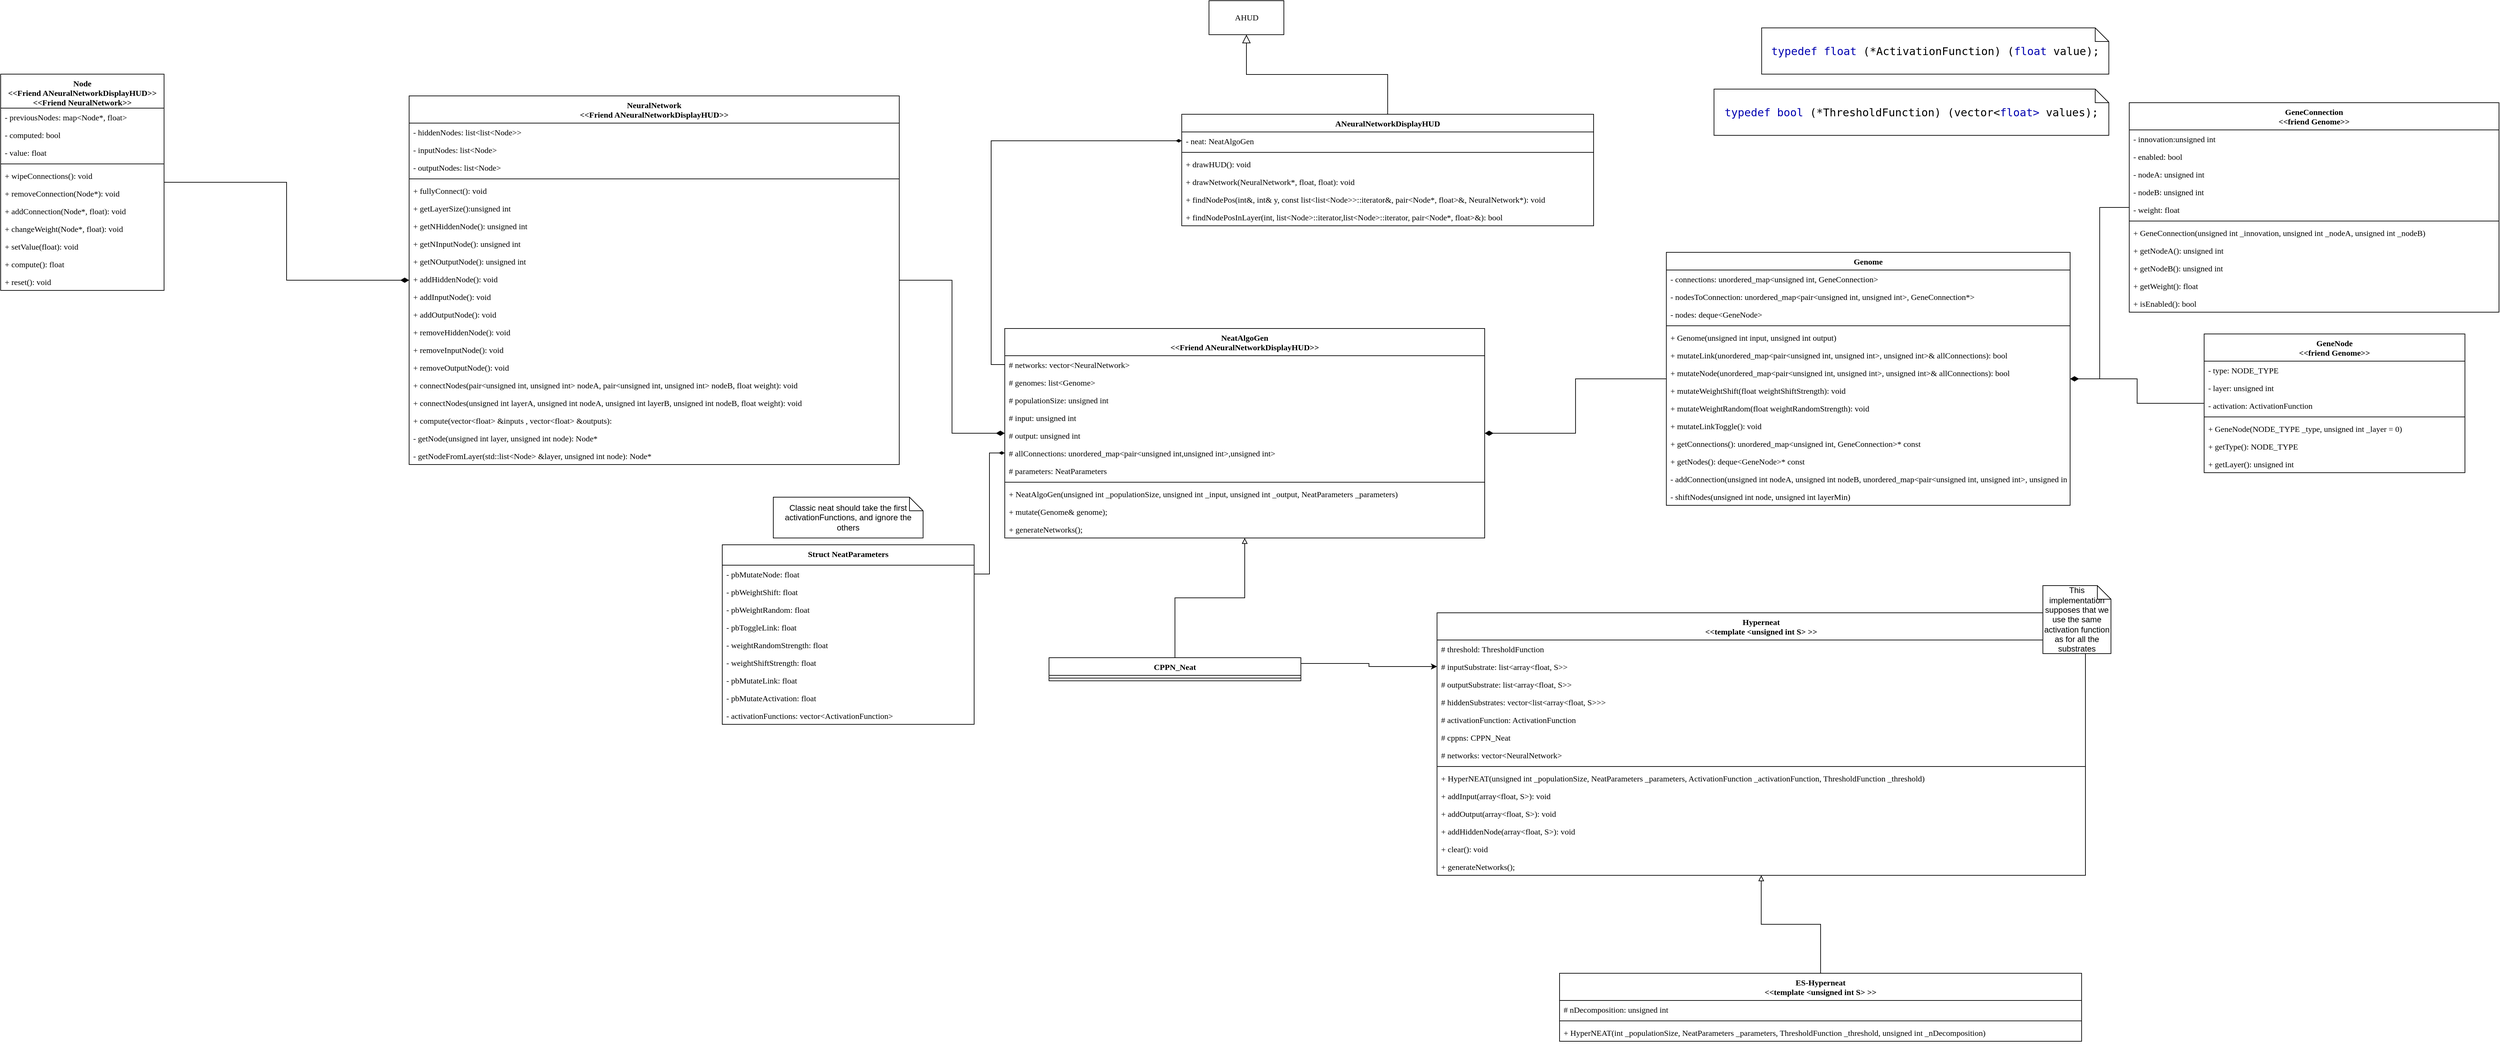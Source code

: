 <mxfile version="20.3.0" type="device"><diagram id="WSgGE8QETpOJRl8HO7c7" name="Page-1"><mxGraphModel dx="3730" dy="1298" grid="1" gridSize="10" guides="1" tooltips="1" connect="1" arrows="1" fold="1" page="1" pageScale="1" pageWidth="827" pageHeight="1169" math="0" shadow="0"><root><mxCell id="0"/><mxCell id="1" parent="0"/><mxCell id="bxSq_ZIeHMHqPIyLSi6P-50" style="edgeStyle=orthogonalEdgeStyle;rounded=0;orthogonalLoop=1;jettySize=auto;html=1;exitX=1;exitY=0.5;exitDx=0;exitDy=0;entryX=0;entryY=0.5;entryDx=0;entryDy=0;endArrow=diamondThin;endFill=1;endSize=10;fontFamily=Tahoma;fontSize=12;" parent="1" source="bxSq_ZIeHMHqPIyLSi6P-1" target="bxSq_ZIeHMHqPIyLSi6P-42" edge="1"><mxGeometry relative="1" as="geometry"/></mxCell><mxCell id="bxSq_ZIeHMHqPIyLSi6P-1" value="NeuralNetwork&#10;&lt;&lt;Friend ANeuralNetworkDisplayHUD&gt;&gt;" style="swimlane;fontStyle=1;align=center;verticalAlign=top;childLayout=stackLayout;horizontal=1;startSize=40;horizontalStack=0;resizeParent=1;resizeParentMax=0;resizeLast=0;collapsible=1;marginBottom=0;fontFamily=Tahoma;fontSize=12;" parent="1" vertex="1"><mxGeometry x="-470" y="190" width="720" height="542" as="geometry"><mxRectangle x="60" y="203" width="260" height="40" as="alternateBounds"/></mxGeometry></mxCell><mxCell id="bxSq_ZIeHMHqPIyLSi6P-2" value="- hiddenNodes: list&lt;list&lt;Node&gt;&gt;" style="text;strokeColor=none;fillColor=none;align=left;verticalAlign=top;spacingLeft=4;spacingRight=4;overflow=hidden;rotatable=0;points=[[0,0.5],[1,0.5]];portConstraint=eastwest;fontFamily=Tahoma;fontSize=12;" parent="bxSq_ZIeHMHqPIyLSi6P-1" vertex="1"><mxGeometry y="40" width="720" height="26" as="geometry"/></mxCell><mxCell id="bxSq_ZIeHMHqPIyLSi6P-19" value="- inputNodes: list&lt;Node&gt;" style="text;strokeColor=none;fillColor=none;align=left;verticalAlign=top;spacingLeft=4;spacingRight=4;overflow=hidden;rotatable=0;points=[[0,0.5],[1,0.5]];portConstraint=eastwest;fontFamily=Tahoma;fontSize=12;" parent="bxSq_ZIeHMHqPIyLSi6P-1" vertex="1"><mxGeometry y="66" width="720" height="26" as="geometry"/></mxCell><mxCell id="bxSq_ZIeHMHqPIyLSi6P-20" value="- outputNodes: list&lt;Node&gt;" style="text;strokeColor=none;fillColor=none;align=left;verticalAlign=top;spacingLeft=4;spacingRight=4;overflow=hidden;rotatable=0;points=[[0,0.5],[1,0.5]];portConstraint=eastwest;fontFamily=Tahoma;fontSize=12;" parent="bxSq_ZIeHMHqPIyLSi6P-1" vertex="1"><mxGeometry y="92" width="720" height="26" as="geometry"/></mxCell><mxCell id="bxSq_ZIeHMHqPIyLSi6P-3" value="" style="line;strokeWidth=1;fillColor=none;align=left;verticalAlign=middle;spacingTop=-1;spacingLeft=3;spacingRight=3;rotatable=0;labelPosition=right;points=[];portConstraint=eastwest;fontFamily=Tahoma;fontSize=12;" parent="bxSq_ZIeHMHqPIyLSi6P-1" vertex="1"><mxGeometry y="118" width="720" height="8" as="geometry"/></mxCell><mxCell id="bxSq_ZIeHMHqPIyLSi6P-4" value="+ fullyConnect(): void" style="text;strokeColor=none;fillColor=none;align=left;verticalAlign=top;spacingLeft=4;spacingRight=4;overflow=hidden;rotatable=0;points=[[0,0.5],[1,0.5]];portConstraint=eastwest;fontFamily=Tahoma;fontSize=12;" parent="bxSq_ZIeHMHqPIyLSi6P-1" vertex="1"><mxGeometry y="126" width="720" height="26" as="geometry"/></mxCell><mxCell id="bxSq_ZIeHMHqPIyLSi6P-5" value="+ getLayerSize():unsigned int" style="text;strokeColor=none;fillColor=none;align=left;verticalAlign=top;spacingLeft=4;spacingRight=4;overflow=hidden;rotatable=0;points=[[0,0.5],[1,0.5]];portConstraint=eastwest;fontFamily=Tahoma;fontSize=12;" parent="bxSq_ZIeHMHqPIyLSi6P-1" vertex="1"><mxGeometry y="152" width="720" height="26" as="geometry"/></mxCell><mxCell id="bxSq_ZIeHMHqPIyLSi6P-6" value="+ getNHiddenNode(): unsigned int" style="text;strokeColor=none;fillColor=none;align=left;verticalAlign=top;spacingLeft=4;spacingRight=4;overflow=hidden;rotatable=0;points=[[0,0.5],[1,0.5]];portConstraint=eastwest;fontFamily=Tahoma;fontSize=12;" parent="bxSq_ZIeHMHqPIyLSi6P-1" vertex="1"><mxGeometry y="178" width="720" height="26" as="geometry"/></mxCell><mxCell id="bxSq_ZIeHMHqPIyLSi6P-7" value="+ getNInputNode(): unsigned int" style="text;strokeColor=none;fillColor=none;align=left;verticalAlign=top;spacingLeft=4;spacingRight=4;overflow=hidden;rotatable=0;points=[[0,0.5],[1,0.5]];portConstraint=eastwest;fontFamily=Tahoma;fontSize=12;" parent="bxSq_ZIeHMHqPIyLSi6P-1" vertex="1"><mxGeometry y="204" width="720" height="26" as="geometry"/></mxCell><mxCell id="bxSq_ZIeHMHqPIyLSi6P-8" value="+ getNOutputNode(): unsigned int" style="text;strokeColor=none;fillColor=none;align=left;verticalAlign=top;spacingLeft=4;spacingRight=4;overflow=hidden;rotatable=0;points=[[0,0.5],[1,0.5]];portConstraint=eastwest;fontFamily=Tahoma;fontSize=12;" parent="bxSq_ZIeHMHqPIyLSi6P-1" vertex="1"><mxGeometry y="230" width="720" height="26" as="geometry"/></mxCell><mxCell id="bxSq_ZIeHMHqPIyLSi6P-9" value="+ addHiddenNode(): void" style="text;strokeColor=none;fillColor=none;align=left;verticalAlign=top;spacingLeft=4;spacingRight=4;overflow=hidden;rotatable=0;points=[[0,0.5],[1,0.5]];portConstraint=eastwest;fontFamily=Tahoma;fontSize=12;" parent="bxSq_ZIeHMHqPIyLSi6P-1" vertex="1"><mxGeometry y="256" width="720" height="26" as="geometry"/></mxCell><mxCell id="bxSq_ZIeHMHqPIyLSi6P-10" value="+ addInputNode(): void" style="text;strokeColor=none;fillColor=none;align=left;verticalAlign=top;spacingLeft=4;spacingRight=4;overflow=hidden;rotatable=0;points=[[0,0.5],[1,0.5]];portConstraint=eastwest;fontFamily=Tahoma;fontSize=12;" parent="bxSq_ZIeHMHqPIyLSi6P-1" vertex="1"><mxGeometry y="282" width="720" height="26" as="geometry"/></mxCell><mxCell id="bxSq_ZIeHMHqPIyLSi6P-11" value="+ addOutputNode(): void" style="text;strokeColor=none;fillColor=none;align=left;verticalAlign=top;spacingLeft=4;spacingRight=4;overflow=hidden;rotatable=0;points=[[0,0.5],[1,0.5]];portConstraint=eastwest;fontFamily=Tahoma;fontSize=12;" parent="bxSq_ZIeHMHqPIyLSi6P-1" vertex="1"><mxGeometry y="308" width="720" height="26" as="geometry"/></mxCell><mxCell id="bxSq_ZIeHMHqPIyLSi6P-12" value="+ removeHiddenNode(): void" style="text;strokeColor=none;fillColor=none;align=left;verticalAlign=top;spacingLeft=4;spacingRight=4;overflow=hidden;rotatable=0;points=[[0,0.5],[1,0.5]];portConstraint=eastwest;fontFamily=Tahoma;fontSize=12;" parent="bxSq_ZIeHMHqPIyLSi6P-1" vertex="1"><mxGeometry y="334" width="720" height="26" as="geometry"/></mxCell><mxCell id="bxSq_ZIeHMHqPIyLSi6P-13" value="+ removeInputNode(): void" style="text;strokeColor=none;fillColor=none;align=left;verticalAlign=top;spacingLeft=4;spacingRight=4;overflow=hidden;rotatable=0;points=[[0,0.5],[1,0.5]];portConstraint=eastwest;fontFamily=Tahoma;fontSize=12;" parent="bxSq_ZIeHMHqPIyLSi6P-1" vertex="1"><mxGeometry y="360" width="720" height="26" as="geometry"/></mxCell><mxCell id="bxSq_ZIeHMHqPIyLSi6P-14" value="+ removeOutputNode(): void" style="text;strokeColor=none;fillColor=none;align=left;verticalAlign=top;spacingLeft=4;spacingRight=4;overflow=hidden;rotatable=0;points=[[0,0.5],[1,0.5]];portConstraint=eastwest;fontFamily=Tahoma;fontSize=12;" parent="bxSq_ZIeHMHqPIyLSi6P-1" vertex="1"><mxGeometry y="386" width="720" height="26" as="geometry"/></mxCell><mxCell id="3qKh-4_Olr4PWr01GGMc-7" value="+ connectNodes(pair&lt;unsigned int, unsigned int&gt; nodeA, pair&lt;unsigned int, unsigned int&gt; nodeB, float weight): void" style="text;strokeColor=none;fillColor=none;align=left;verticalAlign=top;spacingLeft=4;spacingRight=4;overflow=hidden;rotatable=0;points=[[0,0.5],[1,0.5]];portConstraint=eastwest;fontFamily=Tahoma;fontSize=12;" parent="bxSq_ZIeHMHqPIyLSi6P-1" vertex="1"><mxGeometry y="412" width="720" height="26" as="geometry"/></mxCell><mxCell id="bxSq_ZIeHMHqPIyLSi6P-15" value="+ connectNodes(unsigned int layerA, unsigned int nodeA, unsigned int layerB, unsigned int nodeB, float weight): void" style="text;strokeColor=none;fillColor=none;align=left;verticalAlign=top;spacingLeft=4;spacingRight=4;overflow=hidden;rotatable=0;points=[[0,0.5],[1,0.5]];portConstraint=eastwest;fontFamily=Tahoma;fontSize=12;" parent="bxSq_ZIeHMHqPIyLSi6P-1" vertex="1"><mxGeometry y="438" width="720" height="26" as="geometry"/></mxCell><mxCell id="bxSq_ZIeHMHqPIyLSi6P-16" value="+ compute(vector&lt;float&gt; &amp;inputs , vector&lt;float&gt; &amp;outputs): " style="text;strokeColor=none;fillColor=none;align=left;verticalAlign=top;spacingLeft=4;spacingRight=4;overflow=hidden;rotatable=0;points=[[0,0.5],[1,0.5]];portConstraint=eastwest;fontFamily=Tahoma;fontSize=12;" parent="bxSq_ZIeHMHqPIyLSi6P-1" vertex="1"><mxGeometry y="464" width="720" height="26" as="geometry"/></mxCell><mxCell id="bxSq_ZIeHMHqPIyLSi6P-17" value="- getNode(unsigned int layer, unsigned int node): Node*" style="text;strokeColor=none;fillColor=none;align=left;verticalAlign=top;spacingLeft=4;spacingRight=4;overflow=hidden;rotatable=0;points=[[0,0.5],[1,0.5]];portConstraint=eastwest;fontFamily=Tahoma;fontSize=12;" parent="bxSq_ZIeHMHqPIyLSi6P-1" vertex="1"><mxGeometry y="490" width="720" height="26" as="geometry"/></mxCell><mxCell id="bxSq_ZIeHMHqPIyLSi6P-18" value="- getNodeFromLayer(std::list&lt;Node&gt; &amp;layer, unsigned int node): Node*" style="text;strokeColor=none;fillColor=none;align=left;verticalAlign=top;spacingLeft=4;spacingRight=4;overflow=hidden;rotatable=0;points=[[0,0.5],[1,0.5]];portConstraint=eastwest;fontFamily=Tahoma;fontSize=12;" parent="bxSq_ZIeHMHqPIyLSi6P-1" vertex="1"><mxGeometry y="516" width="720" height="26" as="geometry"/></mxCell><mxCell id="bxSq_ZIeHMHqPIyLSi6P-26" value="" style="edgeStyle=orthogonalEdgeStyle;rounded=0;orthogonalLoop=1;jettySize=auto;html=1;endArrow=block;endFill=0;endSize=10;fontFamily=Tahoma;fontSize=12;" parent="1" source="bxSq_ZIeHMHqPIyLSi6P-21" target="bxSq_ZIeHMHqPIyLSi6P-25" edge="1"><mxGeometry relative="1" as="geometry"/></mxCell><mxCell id="bxSq_ZIeHMHqPIyLSi6P-21" value="ANeuralNetworkDisplayHUD" style="swimlane;fontStyle=1;align=center;verticalAlign=top;childLayout=stackLayout;horizontal=1;startSize=26;horizontalStack=0;resizeParent=1;resizeParentMax=0;resizeLast=0;collapsible=1;marginBottom=0;fontFamily=Tahoma;fontSize=12;" parent="1" vertex="1"><mxGeometry x="665" y="217" width="605" height="164" as="geometry"><mxRectangle x="665" y="217" width="190" height="26" as="alternateBounds"/></mxGeometry></mxCell><mxCell id="bxSq_ZIeHMHqPIyLSi6P-22" value="- neat: NeatAlgoGen" style="text;strokeColor=none;fillColor=none;align=left;verticalAlign=top;spacingLeft=4;spacingRight=4;overflow=hidden;rotatable=0;points=[[0,0.5],[1,0.5]];portConstraint=eastwest;fontFamily=Tahoma;fontSize=12;" parent="bxSq_ZIeHMHqPIyLSi6P-21" vertex="1"><mxGeometry y="26" width="605" height="26" as="geometry"/></mxCell><mxCell id="bxSq_ZIeHMHqPIyLSi6P-23" value="" style="line;strokeWidth=1;fillColor=none;align=left;verticalAlign=middle;spacingTop=-1;spacingLeft=3;spacingRight=3;rotatable=0;labelPosition=right;points=[];portConstraint=eastwest;fontFamily=Tahoma;fontSize=12;" parent="bxSq_ZIeHMHqPIyLSi6P-21" vertex="1"><mxGeometry y="52" width="605" height="8" as="geometry"/></mxCell><mxCell id="bxSq_ZIeHMHqPIyLSi6P-24" value="+ drawHUD(): void" style="text;strokeColor=none;fillColor=none;align=left;verticalAlign=top;spacingLeft=4;spacingRight=4;overflow=hidden;rotatable=0;points=[[0,0.5],[1,0.5]];portConstraint=eastwest;fontFamily=Tahoma;fontSize=12;" parent="bxSq_ZIeHMHqPIyLSi6P-21" vertex="1"><mxGeometry y="60" width="605" height="26" as="geometry"/></mxCell><mxCell id="3qKh-4_Olr4PWr01GGMc-1" value="+ drawNetwork(NeuralNetwork*, float, float): void" style="text;strokeColor=none;fillColor=none;align=left;verticalAlign=top;spacingLeft=4;spacingRight=4;overflow=hidden;rotatable=0;points=[[0,0.5],[1,0.5]];portConstraint=eastwest;fontFamily=Tahoma;fontSize=12;" parent="bxSq_ZIeHMHqPIyLSi6P-21" vertex="1"><mxGeometry y="86" width="605" height="26" as="geometry"/></mxCell><mxCell id="3qKh-4_Olr4PWr01GGMc-2" value="+ findNodePos(int&amp;, int&amp; y, const list&lt;list&lt;Node&gt;&gt;::iterator&amp;, pair&lt;Node*, float&gt;&amp;, NeuralNetwork*): void" style="text;strokeColor=none;fillColor=none;align=left;verticalAlign=top;spacingLeft=4;spacingRight=4;overflow=hidden;rotatable=0;points=[[0,0.5],[1,0.5]];portConstraint=eastwest;fontFamily=Tahoma;fontSize=12;" parent="bxSq_ZIeHMHqPIyLSi6P-21" vertex="1"><mxGeometry y="112" width="605" height="26" as="geometry"/></mxCell><mxCell id="3qKh-4_Olr4PWr01GGMc-3" value="+ findNodePosInLayer(int, list&lt;Node&gt;::iterator,list&lt;Node&gt;::iterator, pair&lt;Node*, float&gt;&amp;): bool" style="text;strokeColor=none;fillColor=none;align=left;verticalAlign=top;spacingLeft=4;spacingRight=4;overflow=hidden;rotatable=0;points=[[0,0.5],[1,0.5]];portConstraint=eastwest;fontFamily=Tahoma;fontSize=12;" parent="bxSq_ZIeHMHqPIyLSi6P-21" vertex="1"><mxGeometry y="138" width="605" height="26" as="geometry"/></mxCell><mxCell id="bxSq_ZIeHMHqPIyLSi6P-25" value="AHUD" style="html=1;fontFamily=Tahoma;fontSize=12;" parent="1" vertex="1"><mxGeometry x="705" y="50" width="110" height="50" as="geometry"/></mxCell><mxCell id="bxSq_ZIeHMHqPIyLSi6P-41" style="edgeStyle=orthogonalEdgeStyle;rounded=0;orthogonalLoop=1;jettySize=auto;html=1;exitX=1;exitY=0.5;exitDx=0;exitDy=0;entryX=0;entryY=0.5;entryDx=0;entryDy=0;endArrow=diamondThin;endFill=1;endSize=10;fontFamily=Tahoma;fontSize=12;" parent="1" source="bxSq_ZIeHMHqPIyLSi6P-28" target="bxSq_ZIeHMHqPIyLSi6P-1" edge="1"><mxGeometry relative="1" as="geometry"/></mxCell><mxCell id="bxSq_ZIeHMHqPIyLSi6P-28" value="Node&#10;&lt;&lt;Friend ANeuralNetworkDisplayHUD&gt;&gt;&#10;&lt;&lt;Friend NeuralNetwork&gt;&gt;" style="swimlane;fontStyle=1;align=center;verticalAlign=top;childLayout=stackLayout;horizontal=1;startSize=50;horizontalStack=0;resizeParent=1;resizeParentMax=0;resizeLast=0;collapsible=1;marginBottom=0;fontFamily=Tahoma;fontSize=12;" parent="1" vertex="1"><mxGeometry x="-1070" y="158" width="240" height="318" as="geometry"><mxRectangle x="-300" y="190" width="260" height="40" as="alternateBounds"/></mxGeometry></mxCell><mxCell id="bxSq_ZIeHMHqPIyLSi6P-29" value="- previousNodes: map&lt;Node*, float&gt;" style="text;strokeColor=none;fillColor=none;align=left;verticalAlign=top;spacingLeft=4;spacingRight=4;overflow=hidden;rotatable=0;points=[[0,0.5],[1,0.5]];portConstraint=eastwest;fontFamily=Tahoma;fontSize=12;" parent="bxSq_ZIeHMHqPIyLSi6P-28" vertex="1"><mxGeometry y="50" width="240" height="26" as="geometry"/></mxCell><mxCell id="bxSq_ZIeHMHqPIyLSi6P-39" value="- computed: bool" style="text;strokeColor=none;fillColor=none;align=left;verticalAlign=top;spacingLeft=4;spacingRight=4;overflow=hidden;rotatable=0;points=[[0,0.5],[1,0.5]];portConstraint=eastwest;fontFamily=Tahoma;fontSize=12;" parent="bxSq_ZIeHMHqPIyLSi6P-28" vertex="1"><mxGeometry y="76" width="240" height="26" as="geometry"/></mxCell><mxCell id="bxSq_ZIeHMHqPIyLSi6P-40" value="- value: float" style="text;strokeColor=none;fillColor=none;align=left;verticalAlign=top;spacingLeft=4;spacingRight=4;overflow=hidden;rotatable=0;points=[[0,0.5],[1,0.5]];portConstraint=eastwest;fontFamily=Tahoma;fontSize=12;" parent="bxSq_ZIeHMHqPIyLSi6P-28" vertex="1"><mxGeometry y="102" width="240" height="26" as="geometry"/></mxCell><mxCell id="bxSq_ZIeHMHqPIyLSi6P-30" value="" style="line;strokeWidth=1;fillColor=none;align=left;verticalAlign=middle;spacingTop=-1;spacingLeft=3;spacingRight=3;rotatable=0;labelPosition=right;points=[];portConstraint=eastwest;fontFamily=Tahoma;fontSize=12;" parent="bxSq_ZIeHMHqPIyLSi6P-28" vertex="1"><mxGeometry y="128" width="240" height="8" as="geometry"/></mxCell><mxCell id="bxSq_ZIeHMHqPIyLSi6P-31" value="+ wipeConnections(): void" style="text;strokeColor=none;fillColor=none;align=left;verticalAlign=top;spacingLeft=4;spacingRight=4;overflow=hidden;rotatable=0;points=[[0,0.5],[1,0.5]];portConstraint=eastwest;fontFamily=Tahoma;fontSize=12;" parent="bxSq_ZIeHMHqPIyLSi6P-28" vertex="1"><mxGeometry y="136" width="240" height="26" as="geometry"/></mxCell><mxCell id="bxSq_ZIeHMHqPIyLSi6P-32" value="+ removeConnection(Node*): void" style="text;strokeColor=none;fillColor=none;align=left;verticalAlign=top;spacingLeft=4;spacingRight=4;overflow=hidden;rotatable=0;points=[[0,0.5],[1,0.5]];portConstraint=eastwest;fontFamily=Tahoma;fontSize=12;" parent="bxSq_ZIeHMHqPIyLSi6P-28" vertex="1"><mxGeometry y="162" width="240" height="26" as="geometry"/></mxCell><mxCell id="bxSq_ZIeHMHqPIyLSi6P-33" value="+ addConnection(Node*, float): void" style="text;strokeColor=none;fillColor=none;align=left;verticalAlign=top;spacingLeft=4;spacingRight=4;overflow=hidden;rotatable=0;points=[[0,0.5],[1,0.5]];portConstraint=eastwest;fontFamily=Tahoma;fontSize=12;" parent="bxSq_ZIeHMHqPIyLSi6P-28" vertex="1"><mxGeometry y="188" width="240" height="26" as="geometry"/></mxCell><mxCell id="bxSq_ZIeHMHqPIyLSi6P-34" value="+ changeWeight(Node*, float): void" style="text;strokeColor=none;fillColor=none;align=left;verticalAlign=top;spacingLeft=4;spacingRight=4;overflow=hidden;rotatable=0;points=[[0,0.5],[1,0.5]];portConstraint=eastwest;fontFamily=Tahoma;fontSize=12;" parent="bxSq_ZIeHMHqPIyLSi6P-28" vertex="1"><mxGeometry y="214" width="240" height="26" as="geometry"/></mxCell><mxCell id="bxSq_ZIeHMHqPIyLSi6P-35" value="+ setValue(float): void" style="text;strokeColor=none;fillColor=none;align=left;verticalAlign=top;spacingLeft=4;spacingRight=4;overflow=hidden;rotatable=0;points=[[0,0.5],[1,0.5]];portConstraint=eastwest;fontFamily=Tahoma;fontSize=12;" parent="bxSq_ZIeHMHqPIyLSi6P-28" vertex="1"><mxGeometry y="240" width="240" height="26" as="geometry"/></mxCell><mxCell id="bxSq_ZIeHMHqPIyLSi6P-37" value="+ compute(): float" style="text;strokeColor=none;fillColor=none;align=left;verticalAlign=top;spacingLeft=4;spacingRight=4;overflow=hidden;rotatable=0;points=[[0,0.5],[1,0.5]];portConstraint=eastwest;fontFamily=Tahoma;fontSize=12;" parent="bxSq_ZIeHMHqPIyLSi6P-28" vertex="1"><mxGeometry y="266" width="240" height="26" as="geometry"/></mxCell><mxCell id="bxSq_ZIeHMHqPIyLSi6P-38" value="+ reset(): void" style="text;strokeColor=none;fillColor=none;align=left;verticalAlign=top;spacingLeft=4;spacingRight=4;overflow=hidden;rotatable=0;points=[[0,0.5],[1,0.5]];portConstraint=eastwest;fontFamily=Tahoma;fontSize=12;" parent="bxSq_ZIeHMHqPIyLSi6P-28" vertex="1"><mxGeometry y="292" width="240" height="26" as="geometry"/></mxCell><mxCell id="3qKh-4_Olr4PWr01GGMc-34" value="" style="edgeStyle=orthogonalEdgeStyle;rounded=0;orthogonalLoop=1;jettySize=auto;html=1;endArrow=none;endFill=0;startArrow=block;startFill=0;" parent="1" source="bxSq_ZIeHMHqPIyLSi6P-42" target="3qKh-4_Olr4PWr01GGMc-16" edge="1"><mxGeometry relative="1" as="geometry"/></mxCell><mxCell id="bxSq_ZIeHMHqPIyLSi6P-42" value="NeatAlgoGen&#10;&lt;&lt;Friend ANeuralNetworkDisplayHUD&gt;&gt;" style="swimlane;fontStyle=1;align=center;verticalAlign=top;childLayout=stackLayout;horizontal=1;startSize=40;horizontalStack=0;resizeParent=1;resizeParentMax=0;resizeLast=0;collapsible=1;marginBottom=0;fontFamily=Tahoma;fontSize=12;" parent="1" vertex="1"><mxGeometry x="405" y="532" width="705" height="308" as="geometry"><mxRectangle x="460" y="370" width="110" height="26" as="alternateBounds"/></mxGeometry></mxCell><mxCell id="bxSq_ZIeHMHqPIyLSi6P-43" value="# networks: vector&lt;NeuralNetwork&gt;" style="text;strokeColor=none;fillColor=none;align=left;verticalAlign=top;spacingLeft=4;spacingRight=4;overflow=hidden;rotatable=0;points=[[0,0.5],[1,0.5]];portConstraint=eastwest;fontFamily=Tahoma;fontSize=12;" parent="bxSq_ZIeHMHqPIyLSi6P-42" vertex="1"><mxGeometry y="40" width="705" height="26" as="geometry"/></mxCell><mxCell id="bxSq_ZIeHMHqPIyLSi6P-46" value="# genomes: list&lt;Genome&gt;" style="text;strokeColor=none;fillColor=none;align=left;verticalAlign=top;spacingLeft=4;spacingRight=4;overflow=hidden;rotatable=0;points=[[0,0.5],[1,0.5]];portConstraint=eastwest;fontFamily=Tahoma;fontSize=12;" parent="bxSq_ZIeHMHqPIyLSi6P-42" vertex="1"><mxGeometry y="66" width="705" height="26" as="geometry"/></mxCell><mxCell id="bxSq_ZIeHMHqPIyLSi6P-47" value="# populationSize: unsigned int" style="text;strokeColor=none;fillColor=none;align=left;verticalAlign=top;spacingLeft=4;spacingRight=4;overflow=hidden;rotatable=0;points=[[0,0.5],[1,0.5]];portConstraint=eastwest;fontFamily=Tahoma;fontSize=12;" parent="bxSq_ZIeHMHqPIyLSi6P-42" vertex="1"><mxGeometry y="92" width="705" height="26" as="geometry"/></mxCell><mxCell id="bxSq_ZIeHMHqPIyLSi6P-48" value="# input: unsigned int" style="text;strokeColor=none;fillColor=none;align=left;verticalAlign=top;spacingLeft=4;spacingRight=4;overflow=hidden;rotatable=0;points=[[0,0.5],[1,0.5]];portConstraint=eastwest;fontFamily=Tahoma;fontSize=12;" parent="bxSq_ZIeHMHqPIyLSi6P-42" vertex="1"><mxGeometry y="118" width="705" height="26" as="geometry"/></mxCell><mxCell id="bxSq_ZIeHMHqPIyLSi6P-49" value="# output: unsigned int" style="text;strokeColor=none;fillColor=none;align=left;verticalAlign=top;spacingLeft=4;spacingRight=4;overflow=hidden;rotatable=0;points=[[0,0.5],[1,0.5]];portConstraint=eastwest;fontFamily=Tahoma;fontSize=12;" parent="bxSq_ZIeHMHqPIyLSi6P-42" vertex="1"><mxGeometry y="144" width="705" height="26" as="geometry"/></mxCell><mxCell id="epjT_9C1XHrGTIu-Kdf--7" value="# allConnections: unordered_map&lt;pair&lt;unsigned int,unsigned int&gt;,unsigned int&gt;" style="text;strokeColor=none;fillColor=none;align=left;verticalAlign=top;spacingLeft=4;spacingRight=4;overflow=hidden;rotatable=0;points=[[0,0.5],[1,0.5]];portConstraint=eastwest;fontFamily=Tahoma;fontSize=12;" parent="bxSq_ZIeHMHqPIyLSi6P-42" vertex="1"><mxGeometry y="170" width="705" height="26" as="geometry"/></mxCell><mxCell id="3qKh-4_Olr4PWr01GGMc-47" value="# parameters: NeatParameters" style="text;strokeColor=none;fillColor=none;align=left;verticalAlign=top;spacingLeft=4;spacingRight=4;overflow=hidden;rotatable=0;points=[[0,0.5],[1,0.5]];portConstraint=eastwest;fontFamily=Tahoma;fontSize=12;" parent="bxSq_ZIeHMHqPIyLSi6P-42" vertex="1"><mxGeometry y="196" width="705" height="26" as="geometry"/></mxCell><mxCell id="bxSq_ZIeHMHqPIyLSi6P-44" value="" style="line;strokeWidth=1;fillColor=none;align=left;verticalAlign=middle;spacingTop=-1;spacingLeft=3;spacingRight=3;rotatable=0;labelPosition=right;points=[];portConstraint=eastwest;fontFamily=Tahoma;fontSize=12;" parent="bxSq_ZIeHMHqPIyLSi6P-42" vertex="1"><mxGeometry y="222" width="705" height="8" as="geometry"/></mxCell><mxCell id="bxSq_ZIeHMHqPIyLSi6P-45" value="+ NeatAlgoGen(unsigned int _populationSize, unsigned int _input, unsigned int _output, NeatParameters _parameters)" style="text;strokeColor=none;fillColor=none;align=left;verticalAlign=top;spacingLeft=4;spacingRight=4;overflow=hidden;rotatable=0;points=[[0,0.5],[1,0.5]];portConstraint=eastwest;fontFamily=Tahoma;fontSize=12;" parent="bxSq_ZIeHMHqPIyLSi6P-42" vertex="1"><mxGeometry y="230" width="705" height="26" as="geometry"/></mxCell><mxCell id="epjT_9C1XHrGTIu-Kdf--16" value="+ mutate(Genome&amp; genome);" style="text;strokeColor=none;fillColor=none;align=left;verticalAlign=top;spacingLeft=4;spacingRight=4;overflow=hidden;rotatable=0;points=[[0,0.5],[1,0.5]];portConstraint=eastwest;fontFamily=Tahoma;fontSize=12;" parent="bxSq_ZIeHMHqPIyLSi6P-42" vertex="1"><mxGeometry y="256" width="705" height="26" as="geometry"/></mxCell><mxCell id="3qKh-4_Olr4PWr01GGMc-6" value="+ generateNetworks();" style="text;strokeColor=none;fillColor=none;align=left;verticalAlign=top;spacingLeft=4;spacingRight=4;overflow=hidden;rotatable=0;points=[[0,0.5],[1,0.5]];portConstraint=eastwest;fontFamily=Tahoma;fontSize=12;" parent="bxSq_ZIeHMHqPIyLSi6P-42" vertex="1"><mxGeometry y="282" width="705" height="26" as="geometry"/></mxCell><mxCell id="bxSq_ZIeHMHqPIyLSi6P-60" style="edgeStyle=orthogonalEdgeStyle;rounded=0;orthogonalLoop=1;jettySize=auto;html=1;exitX=0;exitY=0.5;exitDx=0;exitDy=0;endArrow=diamondThin;endFill=1;endSize=10;fontFamily=Tahoma;fontSize=12;" parent="1" source="bxSq_ZIeHMHqPIyLSi6P-51" target="bxSq_ZIeHMHqPIyLSi6P-42" edge="1"><mxGeometry relative="1" as="geometry"/></mxCell><mxCell id="bxSq_ZIeHMHqPIyLSi6P-51" value="Genome" style="swimlane;fontStyle=1;align=center;verticalAlign=top;childLayout=stackLayout;horizontal=1;startSize=26;horizontalStack=0;resizeParent=1;resizeParentMax=0;resizeLast=0;collapsible=1;marginBottom=0;fontFamily=Tahoma;fontSize=12;" parent="1" vertex="1"><mxGeometry x="1376.87" y="420" width="593.13" height="372" as="geometry"><mxRectangle x="990" y="380" width="80" height="26" as="alternateBounds"/></mxGeometry></mxCell><mxCell id="bxSq_ZIeHMHqPIyLSi6P-52" value="- connections: unordered_map&lt;unsigned int, GeneConnection&gt;" style="text;strokeColor=none;fillColor=none;align=left;verticalAlign=top;spacingLeft=4;spacingRight=4;overflow=hidden;rotatable=0;points=[[0,0.5],[1,0.5]];portConstraint=eastwest;fontFamily=Tahoma;fontSize=12;" parent="bxSq_ZIeHMHqPIyLSi6P-51" vertex="1"><mxGeometry y="26" width="593.13" height="26" as="geometry"/></mxCell><mxCell id="bxSq_ZIeHMHqPIyLSi6P-55" value="- nodesToConnection: unordered_map&lt;pair&lt;unsigned int, unsigned int&gt;, GeneConnection*&gt;" style="text;strokeColor=none;fillColor=none;align=left;verticalAlign=top;spacingLeft=4;spacingRight=4;overflow=hidden;rotatable=0;points=[[0,0.5],[1,0.5]];portConstraint=eastwest;fontFamily=Tahoma;fontSize=12;" parent="bxSq_ZIeHMHqPIyLSi6P-51" vertex="1"><mxGeometry y="52" width="593.13" height="26" as="geometry"/></mxCell><mxCell id="epjT_9C1XHrGTIu-Kdf--2" value="- nodes: deque&lt;GeneNode&gt;" style="text;strokeColor=none;fillColor=none;align=left;verticalAlign=top;spacingLeft=4;spacingRight=4;overflow=hidden;rotatable=0;points=[[0,0.5],[1,0.5]];portConstraint=eastwest;fontFamily=Tahoma;fontSize=12;" parent="bxSq_ZIeHMHqPIyLSi6P-51" vertex="1"><mxGeometry y="78" width="593.13" height="26" as="geometry"/></mxCell><mxCell id="bxSq_ZIeHMHqPIyLSi6P-53" value="" style="line;strokeWidth=1;fillColor=none;align=left;verticalAlign=middle;spacingTop=-1;spacingLeft=3;spacingRight=3;rotatable=0;labelPosition=right;points=[];portConstraint=eastwest;fontFamily=Tahoma;fontSize=12;" parent="bxSq_ZIeHMHqPIyLSi6P-51" vertex="1"><mxGeometry y="104" width="593.13" height="8" as="geometry"/></mxCell><mxCell id="bxSq_ZIeHMHqPIyLSi6P-54" value="+ Genome(unsigned int input, unsigned int output)" style="text;strokeColor=none;fillColor=none;align=left;verticalAlign=top;spacingLeft=4;spacingRight=4;overflow=hidden;rotatable=0;points=[[0,0.5],[1,0.5]];portConstraint=eastwest;fontFamily=Tahoma;fontSize=12;" parent="bxSq_ZIeHMHqPIyLSi6P-51" vertex="1"><mxGeometry y="112" width="593.13" height="26" as="geometry"/></mxCell><mxCell id="bxSq_ZIeHMHqPIyLSi6P-56" value="+ mutateLink(unordered_map&lt;pair&lt;unsigned int, unsigned int&gt;, unsigned int&gt;&amp; allConnections): bool" style="text;strokeColor=none;fillColor=none;align=left;verticalAlign=top;spacingLeft=4;spacingRight=4;overflow=hidden;rotatable=0;points=[[0,0.5],[1,0.5]];portConstraint=eastwest;fontFamily=Tahoma;fontSize=12;" parent="bxSq_ZIeHMHqPIyLSi6P-51" vertex="1"><mxGeometry y="138" width="593.13" height="26" as="geometry"/></mxCell><mxCell id="bxSq_ZIeHMHqPIyLSi6P-57" value="+ mutateNode(unordered_map&lt;pair&lt;unsigned int, unsigned int&gt;, unsigned int&gt;&amp; allConnections): bool" style="text;strokeColor=none;fillColor=none;align=left;verticalAlign=top;spacingLeft=4;spacingRight=4;overflow=hidden;rotatable=0;points=[[0,0.5],[1,0.5]];portConstraint=eastwest;fontFamily=Tahoma;fontSize=12;" parent="bxSq_ZIeHMHqPIyLSi6P-51" vertex="1"><mxGeometry y="164" width="593.13" height="26" as="geometry"/></mxCell><mxCell id="bxSq_ZIeHMHqPIyLSi6P-58" value="+ mutateWeightShift(float weightShiftStrength): void" style="text;strokeColor=none;fillColor=none;align=left;verticalAlign=top;spacingLeft=4;spacingRight=4;overflow=hidden;rotatable=0;points=[[0,0.5],[1,0.5]];portConstraint=eastwest;fontFamily=Tahoma;fontSize=12;" parent="bxSq_ZIeHMHqPIyLSi6P-51" vertex="1"><mxGeometry y="190" width="593.13" height="26" as="geometry"/></mxCell><mxCell id="bxSq_ZIeHMHqPIyLSi6P-59" value="+ mutateWeightRandom(float weightRandomStrength): void" style="text;strokeColor=none;fillColor=none;align=left;verticalAlign=top;spacingLeft=4;spacingRight=4;overflow=hidden;rotatable=0;points=[[0,0.5],[1,0.5]];portConstraint=eastwest;fontFamily=Tahoma;fontSize=12;" parent="bxSq_ZIeHMHqPIyLSi6P-51" vertex="1"><mxGeometry y="216" width="593.13" height="26" as="geometry"/></mxCell><mxCell id="epjT_9C1XHrGTIu-Kdf--3" value="+ mutateLinkToggle(): void" style="text;strokeColor=none;fillColor=none;align=left;verticalAlign=top;spacingLeft=4;spacingRight=4;overflow=hidden;rotatable=0;points=[[0,0.5],[1,0.5]];portConstraint=eastwest;fontFamily=Tahoma;fontSize=12;" parent="bxSq_ZIeHMHqPIyLSi6P-51" vertex="1"><mxGeometry y="242" width="593.13" height="26" as="geometry"/></mxCell><mxCell id="epjT_9C1XHrGTIu-Kdf--4" value="+ getConnections(): unordered_map&lt;unsigned int, GeneConnection&gt;* const" style="text;strokeColor=none;fillColor=none;align=left;verticalAlign=top;spacingLeft=4;spacingRight=4;overflow=hidden;rotatable=0;points=[[0,0.5],[1,0.5]];portConstraint=eastwest;fontFamily=Tahoma;fontSize=12;" parent="bxSq_ZIeHMHqPIyLSi6P-51" vertex="1"><mxGeometry y="268" width="593.13" height="26" as="geometry"/></mxCell><mxCell id="epjT_9C1XHrGTIu-Kdf--5" value="+ getNodes(): deque&lt;GeneNode&gt;* const" style="text;strokeColor=none;fillColor=none;align=left;verticalAlign=top;spacingLeft=4;spacingRight=4;overflow=hidden;rotatable=0;points=[[0,0.5],[1,0.5]];portConstraint=eastwest;fontFamily=Tahoma;fontSize=12;" parent="bxSq_ZIeHMHqPIyLSi6P-51" vertex="1"><mxGeometry y="294" width="593.13" height="26" as="geometry"/></mxCell><mxCell id="epjT_9C1XHrGTIu-Kdf--6" value="- addConnection(unsigned int nodeA, unsigned int nodeB, unordered_map&lt;pair&lt;unsigned int, unsigned int&gt;, unsigned int&gt;&amp; allConnections)" style="text;strokeColor=none;fillColor=none;align=left;verticalAlign=top;spacingLeft=4;spacingRight=4;overflow=hidden;rotatable=0;points=[[0,0.5],[1,0.5]];portConstraint=eastwest;fontFamily=Tahoma;fontSize=12;" parent="bxSq_ZIeHMHqPIyLSi6P-51" vertex="1"><mxGeometry y="320" width="593.13" height="26" as="geometry"/></mxCell><mxCell id="3qKh-4_Olr4PWr01GGMc-5" value="- shiftNodes(unsigned int node, unsigned int layerMin)" style="text;strokeColor=none;fillColor=none;align=left;verticalAlign=top;spacingLeft=4;spacingRight=4;overflow=hidden;rotatable=0;points=[[0,0.5],[1,0.5]];portConstraint=eastwest;fontFamily=Tahoma;fontSize=12;" parent="bxSq_ZIeHMHqPIyLSi6P-51" vertex="1"><mxGeometry y="346" width="593.13" height="26" as="geometry"/></mxCell><mxCell id="bxSq_ZIeHMHqPIyLSi6P-69" style="edgeStyle=orthogonalEdgeStyle;rounded=0;orthogonalLoop=1;jettySize=auto;html=1;exitX=0;exitY=0.5;exitDx=0;exitDy=0;endArrow=diamondThin;endFill=1;endSize=10;fontFamily=Tahoma;fontSize=12;" parent="1" source="bxSq_ZIeHMHqPIyLSi6P-61" target="bxSq_ZIeHMHqPIyLSi6P-51" edge="1"><mxGeometry relative="1" as="geometry"/></mxCell><mxCell id="bxSq_ZIeHMHqPIyLSi6P-61" value="GeneConnection&#10;&lt;&lt;friend Genome&gt;&gt;" style="swimlane;fontStyle=1;align=center;verticalAlign=top;childLayout=stackLayout;horizontal=1;startSize=40;horizontalStack=0;resizeParent=1;resizeParentMax=0;resizeLast=0;collapsible=1;marginBottom=0;fontFamily=Tahoma;fontSize=12;" parent="1" vertex="1"><mxGeometry x="2056.87" y="200" width="543.13" height="308" as="geometry"><mxRectangle x="1440" y="360" width="150" height="40" as="alternateBounds"/></mxGeometry></mxCell><mxCell id="bxSq_ZIeHMHqPIyLSi6P-62" value="- innovation:unsigned int" style="text;strokeColor=none;fillColor=none;align=left;verticalAlign=top;spacingLeft=4;spacingRight=4;overflow=hidden;rotatable=0;points=[[0,0.5],[1,0.5]];portConstraint=eastwest;fontFamily=Tahoma;fontSize=12;" parent="bxSq_ZIeHMHqPIyLSi6P-61" vertex="1"><mxGeometry y="40" width="543.13" height="26" as="geometry"/></mxCell><mxCell id="bxSq_ZIeHMHqPIyLSi6P-65" value="- enabled: bool" style="text;strokeColor=none;fillColor=none;align=left;verticalAlign=top;spacingLeft=4;spacingRight=4;overflow=hidden;rotatable=0;points=[[0,0.5],[1,0.5]];portConstraint=eastwest;fontFamily=Tahoma;fontSize=12;" parent="bxSq_ZIeHMHqPIyLSi6P-61" vertex="1"><mxGeometry y="66" width="543.13" height="26" as="geometry"/></mxCell><mxCell id="bxSq_ZIeHMHqPIyLSi6P-66" value="- nodeA: unsigned int" style="text;strokeColor=none;fillColor=none;align=left;verticalAlign=top;spacingLeft=4;spacingRight=4;overflow=hidden;rotatable=0;points=[[0,0.5],[1,0.5]];portConstraint=eastwest;fontFamily=Tahoma;fontSize=12;" parent="bxSq_ZIeHMHqPIyLSi6P-61" vertex="1"><mxGeometry y="92" width="543.13" height="26" as="geometry"/></mxCell><mxCell id="bxSq_ZIeHMHqPIyLSi6P-67" value="- nodeB: unsigned int" style="text;strokeColor=none;fillColor=none;align=left;verticalAlign=top;spacingLeft=4;spacingRight=4;overflow=hidden;rotatable=0;points=[[0,0.5],[1,0.5]];portConstraint=eastwest;fontFamily=Tahoma;fontSize=12;" parent="bxSq_ZIeHMHqPIyLSi6P-61" vertex="1"><mxGeometry y="118" width="543.13" height="26" as="geometry"/></mxCell><mxCell id="epjT_9C1XHrGTIu-Kdf--1" value="- weight: float" style="text;strokeColor=none;fillColor=none;align=left;verticalAlign=top;spacingLeft=4;spacingRight=4;overflow=hidden;rotatable=0;points=[[0,0.5],[1,0.5]];portConstraint=eastwest;fontFamily=Tahoma;fontSize=12;" parent="bxSq_ZIeHMHqPIyLSi6P-61" vertex="1"><mxGeometry y="144" width="543.13" height="26" as="geometry"/></mxCell><mxCell id="bxSq_ZIeHMHqPIyLSi6P-63" value="" style="line;strokeWidth=1;fillColor=none;align=left;verticalAlign=middle;spacingTop=-1;spacingLeft=3;spacingRight=3;rotatable=0;labelPosition=right;points=[];portConstraint=eastwest;fontFamily=Tahoma;fontSize=12;" parent="bxSq_ZIeHMHqPIyLSi6P-61" vertex="1"><mxGeometry y="170" width="543.13" height="8" as="geometry"/></mxCell><mxCell id="bxSq_ZIeHMHqPIyLSi6P-64" value="+ GeneConnection(unsigned int _innovation, unsigned int _nodeA, unsigned int _nodeB)" style="text;strokeColor=none;fillColor=none;align=left;verticalAlign=top;spacingLeft=4;spacingRight=4;overflow=hidden;rotatable=0;points=[[0,0.5],[1,0.5]];portConstraint=eastwest;fontFamily=Tahoma;fontSize=12;" parent="bxSq_ZIeHMHqPIyLSi6P-61" vertex="1"><mxGeometry y="178" width="543.13" height="26" as="geometry"/></mxCell><mxCell id="3qKh-4_Olr4PWr01GGMc-8" value="+ getNodeA(): unsigned int" style="text;strokeColor=none;fillColor=none;align=left;verticalAlign=top;spacingLeft=4;spacingRight=4;overflow=hidden;rotatable=0;points=[[0,0.5],[1,0.5]];portConstraint=eastwest;fontFamily=Tahoma;fontSize=12;" parent="bxSq_ZIeHMHqPIyLSi6P-61" vertex="1"><mxGeometry y="204" width="543.13" height="26" as="geometry"/></mxCell><mxCell id="3qKh-4_Olr4PWr01GGMc-9" value="+ getNodeB(): unsigned int" style="text;strokeColor=none;fillColor=none;align=left;verticalAlign=top;spacingLeft=4;spacingRight=4;overflow=hidden;rotatable=0;points=[[0,0.5],[1,0.5]];portConstraint=eastwest;fontFamily=Tahoma;fontSize=12;" parent="bxSq_ZIeHMHqPIyLSi6P-61" vertex="1"><mxGeometry y="230" width="543.13" height="26" as="geometry"/></mxCell><mxCell id="3qKh-4_Olr4PWr01GGMc-10" value="+ getWeight(): float" style="text;strokeColor=none;fillColor=none;align=left;verticalAlign=top;spacingLeft=4;spacingRight=4;overflow=hidden;rotatable=0;points=[[0,0.5],[1,0.5]];portConstraint=eastwest;fontFamily=Tahoma;fontSize=12;" parent="bxSq_ZIeHMHqPIyLSi6P-61" vertex="1"><mxGeometry y="256" width="543.13" height="26" as="geometry"/></mxCell><mxCell id="3qKh-4_Olr4PWr01GGMc-11" value="+ isEnabled(): bool" style="text;strokeColor=none;fillColor=none;align=left;verticalAlign=top;spacingLeft=4;spacingRight=4;overflow=hidden;rotatable=0;points=[[0,0.5],[1,0.5]];portConstraint=eastwest;fontFamily=Tahoma;fontSize=12;" parent="bxSq_ZIeHMHqPIyLSi6P-61" vertex="1"><mxGeometry y="282" width="543.13" height="26" as="geometry"/></mxCell><mxCell id="bxSq_ZIeHMHqPIyLSi6P-75" style="edgeStyle=orthogonalEdgeStyle;rounded=0;orthogonalLoop=1;jettySize=auto;html=1;exitX=0;exitY=0.5;exitDx=0;exitDy=0;endArrow=diamondThin;endFill=1;endSize=10;fontFamily=Tahoma;fontSize=12;" parent="1" source="bxSq_ZIeHMHqPIyLSi6P-70" target="bxSq_ZIeHMHqPIyLSi6P-51" edge="1"><mxGeometry relative="1" as="geometry"/></mxCell><mxCell id="bxSq_ZIeHMHqPIyLSi6P-70" value="GeneNode&#10;&lt;&lt;friend Genome&gt;&gt;" style="swimlane;fontStyle=1;align=center;verticalAlign=top;childLayout=stackLayout;horizontal=1;startSize=40;horizontalStack=0;resizeParent=1;resizeParentMax=0;resizeLast=0;collapsible=1;marginBottom=0;fontFamily=Tahoma;fontSize=12;" parent="1" vertex="1"><mxGeometry x="2166.87" y="540" width="383.13" height="204" as="geometry"><mxRectangle x="1490" y="490" width="90" height="26" as="alternateBounds"/></mxGeometry></mxCell><mxCell id="bxSq_ZIeHMHqPIyLSi6P-71" value="- type: NODE_TYPE" style="text;strokeColor=none;fillColor=none;align=left;verticalAlign=top;spacingLeft=4;spacingRight=4;overflow=hidden;rotatable=0;points=[[0,0.5],[1,0.5]];portConstraint=eastwest;fontFamily=Tahoma;fontSize=12;" parent="bxSq_ZIeHMHqPIyLSi6P-70" vertex="1"><mxGeometry y="40" width="383.13" height="26" as="geometry"/></mxCell><mxCell id="bxSq_ZIeHMHqPIyLSi6P-74" value="- layer: unsigned int" style="text;strokeColor=none;fillColor=none;align=left;verticalAlign=top;spacingLeft=4;spacingRight=4;overflow=hidden;rotatable=0;points=[[0,0.5],[1,0.5]];portConstraint=eastwest;fontFamily=Tahoma;fontSize=12;" parent="bxSq_ZIeHMHqPIyLSi6P-70" vertex="1"><mxGeometry y="66" width="383.13" height="26" as="geometry"/></mxCell><mxCell id="3qKh-4_Olr4PWr01GGMc-14" value="- activation: ActivationFunction" style="text;strokeColor=none;fillColor=none;align=left;verticalAlign=top;spacingLeft=4;spacingRight=4;overflow=hidden;rotatable=0;points=[[0,0.5],[1,0.5]];portConstraint=eastwest;fontFamily=Tahoma;fontSize=12;" parent="bxSq_ZIeHMHqPIyLSi6P-70" vertex="1"><mxGeometry y="92" width="383.13" height="26" as="geometry"/></mxCell><mxCell id="bxSq_ZIeHMHqPIyLSi6P-72" value="" style="line;strokeWidth=1;fillColor=none;align=left;verticalAlign=middle;spacingTop=-1;spacingLeft=3;spacingRight=3;rotatable=0;labelPosition=right;points=[];portConstraint=eastwest;fontFamily=Tahoma;fontSize=12;" parent="bxSq_ZIeHMHqPIyLSi6P-70" vertex="1"><mxGeometry y="118" width="383.13" height="8" as="geometry"/></mxCell><mxCell id="bxSq_ZIeHMHqPIyLSi6P-73" value="+ GeneNode(NODE_TYPE _type, unsigned int _layer = 0)" style="text;strokeColor=none;fillColor=none;align=left;verticalAlign=top;spacingLeft=4;spacingRight=4;overflow=hidden;rotatable=0;points=[[0,0.5],[1,0.5]];portConstraint=eastwest;fontFamily=Tahoma;fontSize=12;" parent="bxSq_ZIeHMHqPIyLSi6P-70" vertex="1"><mxGeometry y="126" width="383.13" height="26" as="geometry"/></mxCell><mxCell id="3qKh-4_Olr4PWr01GGMc-12" value="+ getType(): NODE_TYPE" style="text;strokeColor=none;fillColor=none;align=left;verticalAlign=top;spacingLeft=4;spacingRight=4;overflow=hidden;rotatable=0;points=[[0,0.5],[1,0.5]];portConstraint=eastwest;fontFamily=Tahoma;fontSize=12;" parent="bxSq_ZIeHMHqPIyLSi6P-70" vertex="1"><mxGeometry y="152" width="383.13" height="26" as="geometry"/></mxCell><mxCell id="3qKh-4_Olr4PWr01GGMc-13" value="+ getLayer(): unsigned int" style="text;strokeColor=none;fillColor=none;align=left;verticalAlign=top;spacingLeft=4;spacingRight=4;overflow=hidden;rotatable=0;points=[[0,0.5],[1,0.5]];portConstraint=eastwest;fontFamily=Tahoma;fontSize=12;" parent="bxSq_ZIeHMHqPIyLSi6P-70" vertex="1"><mxGeometry y="178" width="383.13" height="26" as="geometry"/></mxCell><mxCell id="3qKh-4_Olr4PWr01GGMc-4" style="edgeStyle=orthogonalEdgeStyle;rounded=0;orthogonalLoop=1;jettySize=auto;html=1;exitX=0;exitY=0.5;exitDx=0;exitDy=0;entryX=0;entryY=0.5;entryDx=0;entryDy=0;endArrow=diamondThin;endFill=1;" parent="1" source="bxSq_ZIeHMHqPIyLSi6P-43" target="bxSq_ZIeHMHqPIyLSi6P-22" edge="1"><mxGeometry relative="1" as="geometry"/></mxCell><mxCell id="3qKh-4_Olr4PWr01GGMc-15" value="&lt;pre style=&quot;border: 0px; font-size: 16px; vertical-align: baseline; margin-top: 0px; margin-bottom: 0px; padding: 0px; font-family: Inconsolata, monospace; text-align: left;&quot;&gt;&lt;code style=&quot;border: 0px; vertical-align: baseline; margin: 0px; padding: 0px; font-family: Inconsolata, monospace;&quot;&gt;&lt;var style=&quot;font-style: normal; color: rgb(0, 0, 176);&quot;&gt;typedef&lt;/var&gt; &lt;font color=&quot;#0000b0&quot;&gt;float &lt;/font&gt;(*ActivationFunction) (&lt;font color=&quot;#0000b0&quot;&gt;float&lt;/font&gt; value);&lt;/code&gt;&lt;/pre&gt;" style="shape=note;size=20;whiteSpace=wrap;html=1;" parent="1" vertex="1"><mxGeometry x="1516.87" y="90" width="510" height="68" as="geometry"/></mxCell><mxCell id="HEw-ZFH2BZ5859Dfon85-3" style="edgeStyle=orthogonalEdgeStyle;rounded=0;orthogonalLoop=1;jettySize=auto;html=1;exitX=1;exitY=0.25;exitDx=0;exitDy=0;entryX=0;entryY=0.5;entryDx=0;entryDy=0;" edge="1" parent="1" source="3qKh-4_Olr4PWr01GGMc-16" target="TNZd0Mc64iB9lOU5wwIg-14"><mxGeometry relative="1" as="geometry"/></mxCell><mxCell id="3qKh-4_Olr4PWr01GGMc-16" value="CPPN_Neat" style="swimlane;fontStyle=1;align=center;verticalAlign=top;childLayout=stackLayout;horizontal=1;startSize=26;horizontalStack=0;resizeParent=1;resizeParentMax=0;resizeLast=0;collapsible=1;marginBottom=0;fontFamily=Tahoma;fontSize=12;" parent="1" vertex="1"><mxGeometry x="470" y="1016" width="370" height="34" as="geometry"><mxRectangle x="460" y="370" width="110" height="26" as="alternateBounds"/></mxGeometry></mxCell><mxCell id="3qKh-4_Olr4PWr01GGMc-30" value="" style="line;strokeWidth=1;fillColor=none;align=left;verticalAlign=middle;spacingTop=-1;spacingLeft=3;spacingRight=3;rotatable=0;labelPosition=right;points=[];portConstraint=eastwest;fontFamily=Tahoma;fontSize=12;" parent="3qKh-4_Olr4PWr01GGMc-16" vertex="1"><mxGeometry y="26" width="370" height="8" as="geometry"/></mxCell><mxCell id="3qKh-4_Olr4PWr01GGMc-36" value="Struct NeatParameters" style="swimlane;fontStyle=1;align=center;verticalAlign=top;childLayout=stackLayout;horizontal=1;startSize=30;horizontalStack=0;resizeParent=1;resizeParentMax=0;resizeLast=0;collapsible=1;marginBottom=0;fontFamily=Tahoma;fontSize=12;" parent="1" vertex="1"><mxGeometry x="-10" y="850" width="370" height="264" as="geometry"><mxRectangle x="460" y="370" width="110" height="26" as="alternateBounds"/></mxGeometry></mxCell><mxCell id="epjT_9C1XHrGTIu-Kdf--10" value="- pbMutateNode: float" style="text;strokeColor=none;fillColor=none;align=left;verticalAlign=top;spacingLeft=4;spacingRight=4;overflow=hidden;rotatable=0;points=[[0,0.5],[1,0.5]];portConstraint=eastwest;fontFamily=Tahoma;fontSize=12;" parent="3qKh-4_Olr4PWr01GGMc-36" vertex="1"><mxGeometry y="30" width="370" height="26" as="geometry"/></mxCell><mxCell id="epjT_9C1XHrGTIu-Kdf--11" value="- pbWeightShift: float" style="text;strokeColor=none;fillColor=none;align=left;verticalAlign=top;spacingLeft=4;spacingRight=4;overflow=hidden;rotatable=0;points=[[0,0.5],[1,0.5]];portConstraint=eastwest;fontFamily=Tahoma;fontSize=12;" parent="3qKh-4_Olr4PWr01GGMc-36" vertex="1"><mxGeometry y="56" width="370" height="26" as="geometry"/></mxCell><mxCell id="epjT_9C1XHrGTIu-Kdf--12" value="- pbWeightRandom: float" style="text;strokeColor=none;fillColor=none;align=left;verticalAlign=top;spacingLeft=4;spacingRight=4;overflow=hidden;rotatable=0;points=[[0,0.5],[1,0.5]];portConstraint=eastwest;fontFamily=Tahoma;fontSize=12;" parent="3qKh-4_Olr4PWr01GGMc-36" vertex="1"><mxGeometry y="82" width="370" height="26" as="geometry"/></mxCell><mxCell id="epjT_9C1XHrGTIu-Kdf--13" value="- pbToggleLink: float" style="text;strokeColor=none;fillColor=none;align=left;verticalAlign=top;spacingLeft=4;spacingRight=4;overflow=hidden;rotatable=0;points=[[0,0.5],[1,0.5]];portConstraint=eastwest;fontFamily=Tahoma;fontSize=12;" parent="3qKh-4_Olr4PWr01GGMc-36" vertex="1"><mxGeometry y="108" width="370" height="26" as="geometry"/></mxCell><mxCell id="epjT_9C1XHrGTIu-Kdf--14" value="- weightRandomStrength: float" style="text;strokeColor=none;fillColor=none;align=left;verticalAlign=top;spacingLeft=4;spacingRight=4;overflow=hidden;rotatable=0;points=[[0,0.5],[1,0.5]];portConstraint=eastwest;fontFamily=Tahoma;fontSize=12;" parent="3qKh-4_Olr4PWr01GGMc-36" vertex="1"><mxGeometry y="134" width="370" height="26" as="geometry"/></mxCell><mxCell id="epjT_9C1XHrGTIu-Kdf--15" value="- weightShiftStrength: float" style="text;strokeColor=none;fillColor=none;align=left;verticalAlign=top;spacingLeft=4;spacingRight=4;overflow=hidden;rotatable=0;points=[[0,0.5],[1,0.5]];portConstraint=eastwest;fontFamily=Tahoma;fontSize=12;" parent="3qKh-4_Olr4PWr01GGMc-36" vertex="1"><mxGeometry y="160" width="370" height="26" as="geometry"/></mxCell><mxCell id="epjT_9C1XHrGTIu-Kdf--9" value="- pbMutateLink: float" style="text;strokeColor=none;fillColor=none;align=left;verticalAlign=top;spacingLeft=4;spacingRight=4;overflow=hidden;rotatable=0;points=[[0,0.5],[1,0.5]];portConstraint=eastwest;fontFamily=Tahoma;fontSize=12;" parent="3qKh-4_Olr4PWr01GGMc-36" vertex="1"><mxGeometry y="186" width="370" height="26" as="geometry"/></mxCell><mxCell id="3qKh-4_Olr4PWr01GGMc-42" value="- pbMutateActivation: float" style="text;strokeColor=none;fillColor=none;align=left;verticalAlign=top;spacingLeft=4;spacingRight=4;overflow=hidden;rotatable=0;points=[[0,0.5],[1,0.5]];portConstraint=eastwest;fontFamily=Tahoma;fontSize=12;" parent="3qKh-4_Olr4PWr01GGMc-36" vertex="1"><mxGeometry y="212" width="370" height="26" as="geometry"/></mxCell><mxCell id="3qKh-4_Olr4PWr01GGMc-43" value="- activationFunctions: vector&lt;ActivationFunction&gt;" style="text;strokeColor=none;fillColor=none;align=left;verticalAlign=top;spacingLeft=4;spacingRight=4;overflow=hidden;rotatable=0;points=[[0,0.5],[1,0.5]];portConstraint=eastwest;fontFamily=Tahoma;fontSize=12;" parent="3qKh-4_Olr4PWr01GGMc-36" vertex="1"><mxGeometry y="238" width="370" height="26" as="geometry"/></mxCell><mxCell id="3qKh-4_Olr4PWr01GGMc-45" value="Classic neat should take the first activationFunctions, and ignore the others" style="shape=note;size=20;whiteSpace=wrap;html=1;" parent="1" vertex="1"><mxGeometry x="65" y="780" width="220" height="60" as="geometry"/></mxCell><mxCell id="3qKh-4_Olr4PWr01GGMc-46" style="edgeStyle=orthogonalEdgeStyle;rounded=0;orthogonalLoop=1;jettySize=auto;html=1;exitX=1;exitY=0.5;exitDx=0;exitDy=0;endArrow=diamondThin;endFill=1;" parent="1" source="epjT_9C1XHrGTIu-Kdf--10" target="epjT_9C1XHrGTIu-Kdf--7" edge="1"><mxGeometry relative="1" as="geometry"/></mxCell><mxCell id="3qKh-4_Olr4PWr01GGMc-54" value="" style="edgeStyle=orthogonalEdgeStyle;rounded=0;orthogonalLoop=1;jettySize=auto;html=1;endArrow=none;endFill=0;startArrow=block;startFill=0;" parent="1" source="3qKh-4_Olr4PWr01GGMc-49" target="3qKh-4_Olr4PWr01GGMc-52" edge="1"><mxGeometry relative="1" as="geometry"/></mxCell><mxCell id="3qKh-4_Olr4PWr01GGMc-49" value="Hyperneat&#10;&lt;&lt;template &lt;unsigned int S&gt; &gt;&gt;" style="swimlane;fontStyle=1;align=center;verticalAlign=top;childLayout=stackLayout;horizontal=1;startSize=40;horizontalStack=0;resizeParent=1;resizeParentMax=0;resizeLast=0;collapsible=1;marginBottom=0;fontFamily=Tahoma;fontSize=12;" parent="1" vertex="1"><mxGeometry x="1040" y="950" width="952.5" height="386" as="geometry"><mxRectangle x="460" y="370" width="110" height="26" as="alternateBounds"/></mxGeometry></mxCell><mxCell id="TNZd0Mc64iB9lOU5wwIg-3" value="# threshold: ThresholdFunction" style="text;strokeColor=none;fillColor=none;align=left;verticalAlign=top;spacingLeft=4;spacingRight=4;overflow=hidden;rotatable=0;points=[[0,0.5],[1,0.5]];portConstraint=eastwest;fontFamily=Tahoma;fontSize=12;" parent="3qKh-4_Olr4PWr01GGMc-49" vertex="1"><mxGeometry y="40" width="952.5" height="26" as="geometry"/></mxCell><mxCell id="TNZd0Mc64iB9lOU5wwIg-14" value="# inputSubstrate: list&lt;array&lt;float, S&gt;&gt;" style="text;strokeColor=none;fillColor=none;align=left;verticalAlign=top;spacingLeft=4;spacingRight=4;overflow=hidden;rotatable=0;points=[[0,0.5],[1,0.5]];portConstraint=eastwest;fontFamily=Tahoma;fontSize=12;" parent="3qKh-4_Olr4PWr01GGMc-49" vertex="1"><mxGeometry y="66" width="952.5" height="26" as="geometry"/></mxCell><mxCell id="TNZd0Mc64iB9lOU5wwIg-15" value="# outputSubstrate: list&lt;array&lt;float, S&gt;&gt;" style="text;strokeColor=none;fillColor=none;align=left;verticalAlign=top;spacingLeft=4;spacingRight=4;overflow=hidden;rotatable=0;points=[[0,0.5],[1,0.5]];portConstraint=eastwest;fontFamily=Tahoma;fontSize=12;" parent="3qKh-4_Olr4PWr01GGMc-49" vertex="1"><mxGeometry y="92" width="952.5" height="26" as="geometry"/></mxCell><mxCell id="TNZd0Mc64iB9lOU5wwIg-16" value="# hiddenSubstrates: vector&lt;list&lt;array&lt;float, S&gt;&gt;&gt;" style="text;strokeColor=none;fillColor=none;align=left;verticalAlign=top;spacingLeft=4;spacingRight=4;overflow=hidden;rotatable=0;points=[[0,0.5],[1,0.5]];portConstraint=eastwest;fontFamily=Tahoma;fontSize=12;" parent="3qKh-4_Olr4PWr01GGMc-49" vertex="1"><mxGeometry y="118" width="952.5" height="26" as="geometry"/></mxCell><mxCell id="TNZd0Mc64iB9lOU5wwIg-18" value="# activationFunction: ActivationFunction" style="text;strokeColor=none;fillColor=none;align=left;verticalAlign=top;spacingLeft=4;spacingRight=4;overflow=hidden;rotatable=0;points=[[0,0.5],[1,0.5]];portConstraint=eastwest;fontFamily=Tahoma;fontSize=12;" parent="3qKh-4_Olr4PWr01GGMc-49" vertex="1"><mxGeometry y="144" width="952.5" height="26" as="geometry"/></mxCell><mxCell id="HEw-ZFH2BZ5859Dfon85-4" value="# cppns: CPPN_Neat" style="text;strokeColor=none;fillColor=none;align=left;verticalAlign=top;spacingLeft=4;spacingRight=4;overflow=hidden;rotatable=0;points=[[0,0.5],[1,0.5]];portConstraint=eastwest;fontFamily=Tahoma;fontSize=12;" vertex="1" parent="3qKh-4_Olr4PWr01GGMc-49"><mxGeometry y="170" width="952.5" height="26" as="geometry"/></mxCell><mxCell id="HEw-ZFH2BZ5859Dfon85-7" value="# networks: vector&lt;NeuralNetwork&gt;" style="text;strokeColor=none;fillColor=none;align=left;verticalAlign=top;spacingLeft=4;spacingRight=4;overflow=hidden;rotatable=0;points=[[0,0.5],[1,0.5]];portConstraint=eastwest;fontFamily=Tahoma;fontSize=12;" vertex="1" parent="3qKh-4_Olr4PWr01GGMc-49"><mxGeometry y="196" width="952.5" height="26" as="geometry"/></mxCell><mxCell id="3qKh-4_Olr4PWr01GGMc-50" value="" style="line;strokeWidth=1;fillColor=none;align=left;verticalAlign=middle;spacingTop=-1;spacingLeft=3;spacingRight=3;rotatable=0;labelPosition=right;points=[];portConstraint=eastwest;fontFamily=Tahoma;fontSize=12;" parent="3qKh-4_Olr4PWr01GGMc-49" vertex="1"><mxGeometry y="222" width="952.5" height="8" as="geometry"/></mxCell><mxCell id="TNZd0Mc64iB9lOU5wwIg-2" value="+ HyperNEAT(unsigned int _populationSize, NeatParameters _parameters, ActivationFunction _activationFunction, ThresholdFunction _threshold)" style="text;strokeColor=none;fillColor=none;align=left;verticalAlign=top;spacingLeft=4;spacingRight=4;overflow=hidden;rotatable=0;points=[[0,0.5],[1,0.5]];portConstraint=eastwest;fontFamily=Tahoma;fontSize=12;" parent="3qKh-4_Olr4PWr01GGMc-49" vertex="1"><mxGeometry y="230" width="952.5" height="26" as="geometry"/></mxCell><mxCell id="TNZd0Mc64iB9lOU5wwIg-19" value="+ addInput(array&lt;float, S&gt;): void" style="text;strokeColor=none;fillColor=none;align=left;verticalAlign=top;spacingLeft=4;spacingRight=4;overflow=hidden;rotatable=0;points=[[0,0.5],[1,0.5]];portConstraint=eastwest;fontFamily=Tahoma;fontSize=12;" parent="3qKh-4_Olr4PWr01GGMc-49" vertex="1"><mxGeometry y="256" width="952.5" height="26" as="geometry"/></mxCell><mxCell id="TNZd0Mc64iB9lOU5wwIg-20" value="+ addOutput(array&lt;float, S&gt;): void" style="text;strokeColor=none;fillColor=none;align=left;verticalAlign=top;spacingLeft=4;spacingRight=4;overflow=hidden;rotatable=0;points=[[0,0.5],[1,0.5]];portConstraint=eastwest;fontFamily=Tahoma;fontSize=12;" parent="3qKh-4_Olr4PWr01GGMc-49" vertex="1"><mxGeometry y="282" width="952.5" height="26" as="geometry"/></mxCell><mxCell id="TNZd0Mc64iB9lOU5wwIg-21" value="+ addHiddenNode(array&lt;float, S&gt;): void" style="text;strokeColor=none;fillColor=none;align=left;verticalAlign=top;spacingLeft=4;spacingRight=4;overflow=hidden;rotatable=0;points=[[0,0.5],[1,0.5]];portConstraint=eastwest;fontFamily=Tahoma;fontSize=12;" parent="3qKh-4_Olr4PWr01GGMc-49" vertex="1"><mxGeometry y="308" width="952.5" height="26" as="geometry"/></mxCell><mxCell id="TNZd0Mc64iB9lOU5wwIg-25" value="+ clear(): void" style="text;strokeColor=none;fillColor=none;align=left;verticalAlign=top;spacingLeft=4;spacingRight=4;overflow=hidden;rotatable=0;points=[[0,0.5],[1,0.5]];portConstraint=eastwest;fontFamily=Tahoma;fontSize=12;" parent="3qKh-4_Olr4PWr01GGMc-49" vertex="1"><mxGeometry y="334" width="952.5" height="26" as="geometry"/></mxCell><mxCell id="HEw-ZFH2BZ5859Dfon85-8" value="+ generateNetworks();" style="text;strokeColor=none;fillColor=none;align=left;verticalAlign=top;spacingLeft=4;spacingRight=4;overflow=hidden;rotatable=0;points=[[0,0.5],[1,0.5]];portConstraint=eastwest;fontFamily=Tahoma;fontSize=12;" vertex="1" parent="3qKh-4_Olr4PWr01GGMc-49"><mxGeometry y="360" width="952.5" height="26" as="geometry"/></mxCell><mxCell id="3qKh-4_Olr4PWr01GGMc-52" value="ES-Hyperneat&#10;&lt;&lt;template &lt;unsigned int S&gt; &gt;&gt;" style="swimlane;fontStyle=1;align=center;verticalAlign=top;childLayout=stackLayout;horizontal=1;startSize=40;horizontalStack=0;resizeParent=1;resizeParentMax=0;resizeLast=0;collapsible=1;marginBottom=0;fontFamily=Tahoma;fontSize=12;" parent="1" vertex="1"><mxGeometry x="1220" y="1480" width="766.87" height="100" as="geometry"><mxRectangle x="460" y="370" width="110" height="26" as="alternateBounds"/></mxGeometry></mxCell><mxCell id="TNZd0Mc64iB9lOU5wwIg-7" value="# nDecomposition: unsigned int" style="text;strokeColor=none;fillColor=none;align=left;verticalAlign=top;spacingLeft=4;spacingRight=4;overflow=hidden;rotatable=0;points=[[0,0.5],[1,0.5]];portConstraint=eastwest;fontFamily=Tahoma;fontSize=12;" parent="3qKh-4_Olr4PWr01GGMc-52" vertex="1"><mxGeometry y="40" width="766.87" height="26" as="geometry"/></mxCell><mxCell id="3qKh-4_Olr4PWr01GGMc-53" value="" style="line;strokeWidth=1;fillColor=none;align=left;verticalAlign=middle;spacingTop=-1;spacingLeft=3;spacingRight=3;rotatable=0;labelPosition=right;points=[];portConstraint=eastwest;fontFamily=Tahoma;fontSize=12;" parent="3qKh-4_Olr4PWr01GGMc-52" vertex="1"><mxGeometry y="66" width="766.87" height="8" as="geometry"/></mxCell><mxCell id="TNZd0Mc64iB9lOU5wwIg-6" value="+ HyperNEAT(int _populationSize, NeatParameters _parameters, ThresholdFunction _threshold, unsigned int _nDecomposition)" style="text;strokeColor=none;fillColor=none;align=left;verticalAlign=top;spacingLeft=4;spacingRight=4;overflow=hidden;rotatable=0;points=[[0,0.5],[1,0.5]];portConstraint=eastwest;fontFamily=Tahoma;fontSize=12;" parent="3qKh-4_Olr4PWr01GGMc-52" vertex="1"><mxGeometry y="74" width="766.87" height="26" as="geometry"/></mxCell><mxCell id="TNZd0Mc64iB9lOU5wwIg-1" value="&lt;pre style=&quot;border: 0px; font-size: 16px; vertical-align: baseline; margin-top: 0px; margin-bottom: 0px; padding: 0px; font-family: Inconsolata, monospace; text-align: left;&quot;&gt;&lt;code style=&quot;border: 0px; vertical-align: baseline; margin: 0px; padding: 0px; font-family: Inconsolata, monospace;&quot;&gt;&lt;var style=&quot;font-style: normal; color: rgb(0, 0, 176);&quot;&gt;typedef&lt;/var&gt; &lt;font color=&quot;#0000b0&quot;&gt;bool &lt;/font&gt;(*ThresholdFunction) (vector&amp;lt;&lt;font color=&quot;#0000b0&quot;&gt;float&amp;gt;&lt;/font&gt; values);&lt;/code&gt;&lt;/pre&gt;" style="shape=note;size=20;whiteSpace=wrap;html=1;" parent="1" vertex="1"><mxGeometry x="1446.87" y="180" width="580" height="68" as="geometry"/></mxCell><mxCell id="HEw-ZFH2BZ5859Dfon85-2" value="This implementation supposes that we use the same activation function as for all the substrates" style="shape=note;size=20;whiteSpace=wrap;html=1;" vertex="1" parent="1"><mxGeometry x="1930" y="910" width="100" height="100" as="geometry"/></mxCell></root></mxGraphModel></diagram></mxfile>